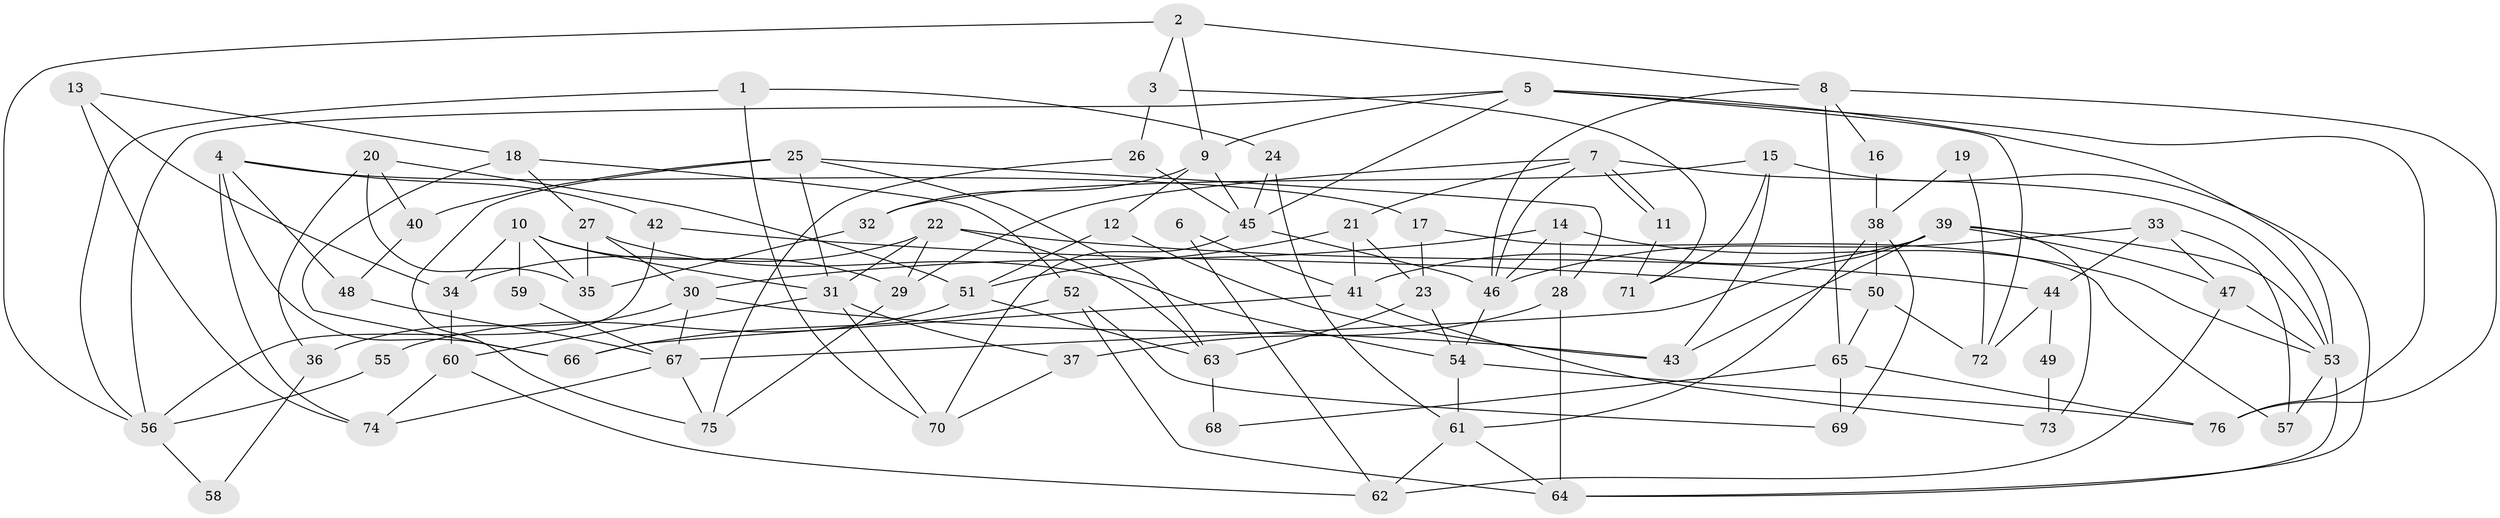 // coarse degree distribution, {4: 0.2222222222222222, 9: 0.022222222222222223, 6: 0.13333333333333333, 8: 0.08888888888888889, 2: 0.17777777777777778, 10: 0.022222222222222223, 5: 0.13333333333333333, 3: 0.08888888888888889, 7: 0.08888888888888889, 11: 0.022222222222222223}
// Generated by graph-tools (version 1.1) at 2025/18/03/04/25 18:18:33]
// undirected, 76 vertices, 152 edges
graph export_dot {
graph [start="1"]
  node [color=gray90,style=filled];
  1;
  2;
  3;
  4;
  5;
  6;
  7;
  8;
  9;
  10;
  11;
  12;
  13;
  14;
  15;
  16;
  17;
  18;
  19;
  20;
  21;
  22;
  23;
  24;
  25;
  26;
  27;
  28;
  29;
  30;
  31;
  32;
  33;
  34;
  35;
  36;
  37;
  38;
  39;
  40;
  41;
  42;
  43;
  44;
  45;
  46;
  47;
  48;
  49;
  50;
  51;
  52;
  53;
  54;
  55;
  56;
  57;
  58;
  59;
  60;
  61;
  62;
  63;
  64;
  65;
  66;
  67;
  68;
  69;
  70;
  71;
  72;
  73;
  74;
  75;
  76;
  1 -- 24;
  1 -- 70;
  1 -- 56;
  2 -- 8;
  2 -- 56;
  2 -- 3;
  2 -- 9;
  3 -- 26;
  3 -- 71;
  4 -- 17;
  4 -- 66;
  4 -- 42;
  4 -- 48;
  4 -- 74;
  5 -- 45;
  5 -- 9;
  5 -- 53;
  5 -- 56;
  5 -- 72;
  5 -- 76;
  6 -- 41;
  6 -- 62;
  7 -- 53;
  7 -- 11;
  7 -- 11;
  7 -- 21;
  7 -- 29;
  7 -- 46;
  8 -- 76;
  8 -- 46;
  8 -- 16;
  8 -- 65;
  9 -- 45;
  9 -- 12;
  9 -- 32;
  10 -- 29;
  10 -- 35;
  10 -- 31;
  10 -- 34;
  10 -- 59;
  11 -- 71;
  12 -- 51;
  12 -- 43;
  13 -- 18;
  13 -- 34;
  13 -- 74;
  14 -- 53;
  14 -- 46;
  14 -- 28;
  14 -- 30;
  15 -- 43;
  15 -- 64;
  15 -- 32;
  15 -- 71;
  16 -- 38;
  17 -- 57;
  17 -- 23;
  18 -- 52;
  18 -- 27;
  18 -- 66;
  19 -- 72;
  19 -- 38;
  20 -- 40;
  20 -- 35;
  20 -- 36;
  20 -- 51;
  21 -- 51;
  21 -- 23;
  21 -- 41;
  22 -- 34;
  22 -- 31;
  22 -- 29;
  22 -- 44;
  22 -- 63;
  23 -- 63;
  23 -- 54;
  24 -- 45;
  24 -- 61;
  25 -- 28;
  25 -- 75;
  25 -- 31;
  25 -- 40;
  25 -- 63;
  26 -- 75;
  26 -- 45;
  27 -- 30;
  27 -- 54;
  27 -- 35;
  28 -- 64;
  28 -- 37;
  29 -- 75;
  30 -- 43;
  30 -- 36;
  30 -- 67;
  31 -- 37;
  31 -- 60;
  31 -- 70;
  32 -- 35;
  33 -- 46;
  33 -- 44;
  33 -- 47;
  33 -- 57;
  34 -- 60;
  36 -- 58;
  37 -- 70;
  38 -- 61;
  38 -- 50;
  38 -- 69;
  39 -- 67;
  39 -- 47;
  39 -- 41;
  39 -- 43;
  39 -- 53;
  39 -- 73;
  40 -- 48;
  41 -- 66;
  41 -- 73;
  42 -- 56;
  42 -- 50;
  44 -- 72;
  44 -- 49;
  45 -- 46;
  45 -- 70;
  46 -- 54;
  47 -- 53;
  47 -- 62;
  48 -- 67;
  49 -- 73;
  50 -- 65;
  50 -- 72;
  51 -- 63;
  51 -- 55;
  52 -- 66;
  52 -- 64;
  52 -- 69;
  53 -- 57;
  53 -- 64;
  54 -- 76;
  54 -- 61;
  55 -- 56;
  56 -- 58;
  59 -- 67;
  60 -- 74;
  60 -- 62;
  61 -- 62;
  61 -- 64;
  63 -- 68;
  65 -- 69;
  65 -- 68;
  65 -- 76;
  67 -- 74;
  67 -- 75;
}
